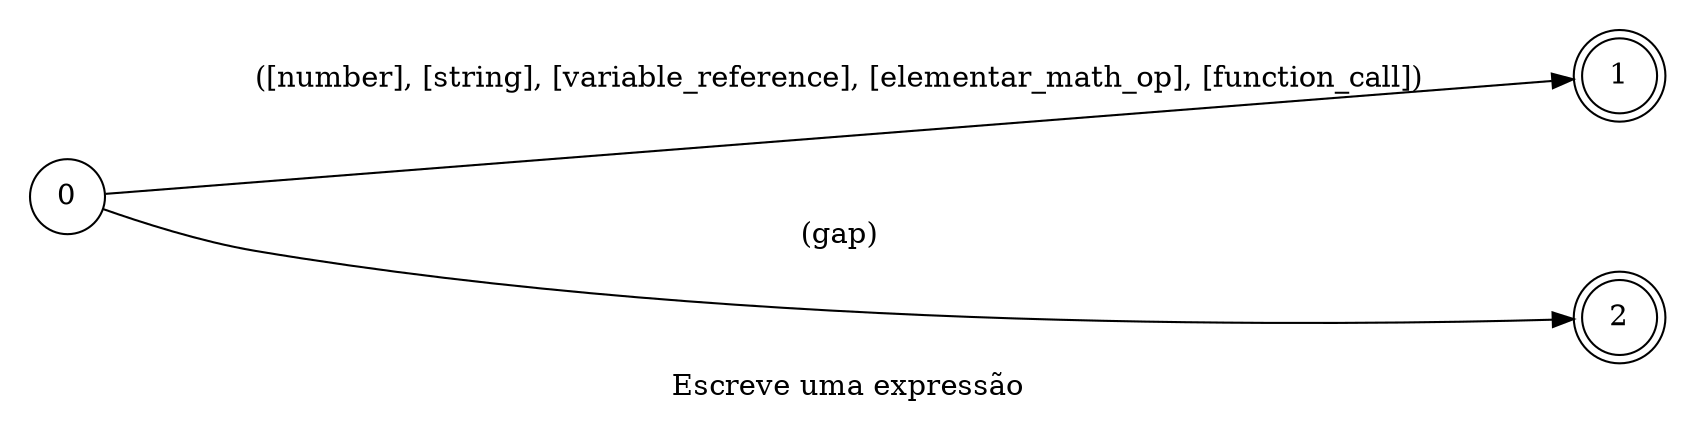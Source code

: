 digraph expressions {
    id="expressions";
    label="Escreve uma expressão";
    lang="pt-BR";
    langName="Português";
    pad="0.2";
    nodesep="1";
    ranksep="2";
    rankdir=LR;
    alias="true";
    node[shape=doublecircle]; 1 2;
    node[shape=circle];

    0 -> 1 [label="([number], [string], [variable_reference], [elementar_math_op], [function_call])", store=expression];
    0 -> 2 [label="(gap)", store=wildCard, normalizer="identity"];

    title="Escreve uma expressão";
    desc="Escreve uma expressão no editor de texto, esse automata foi projetado para ser usado em outros automatas";
}